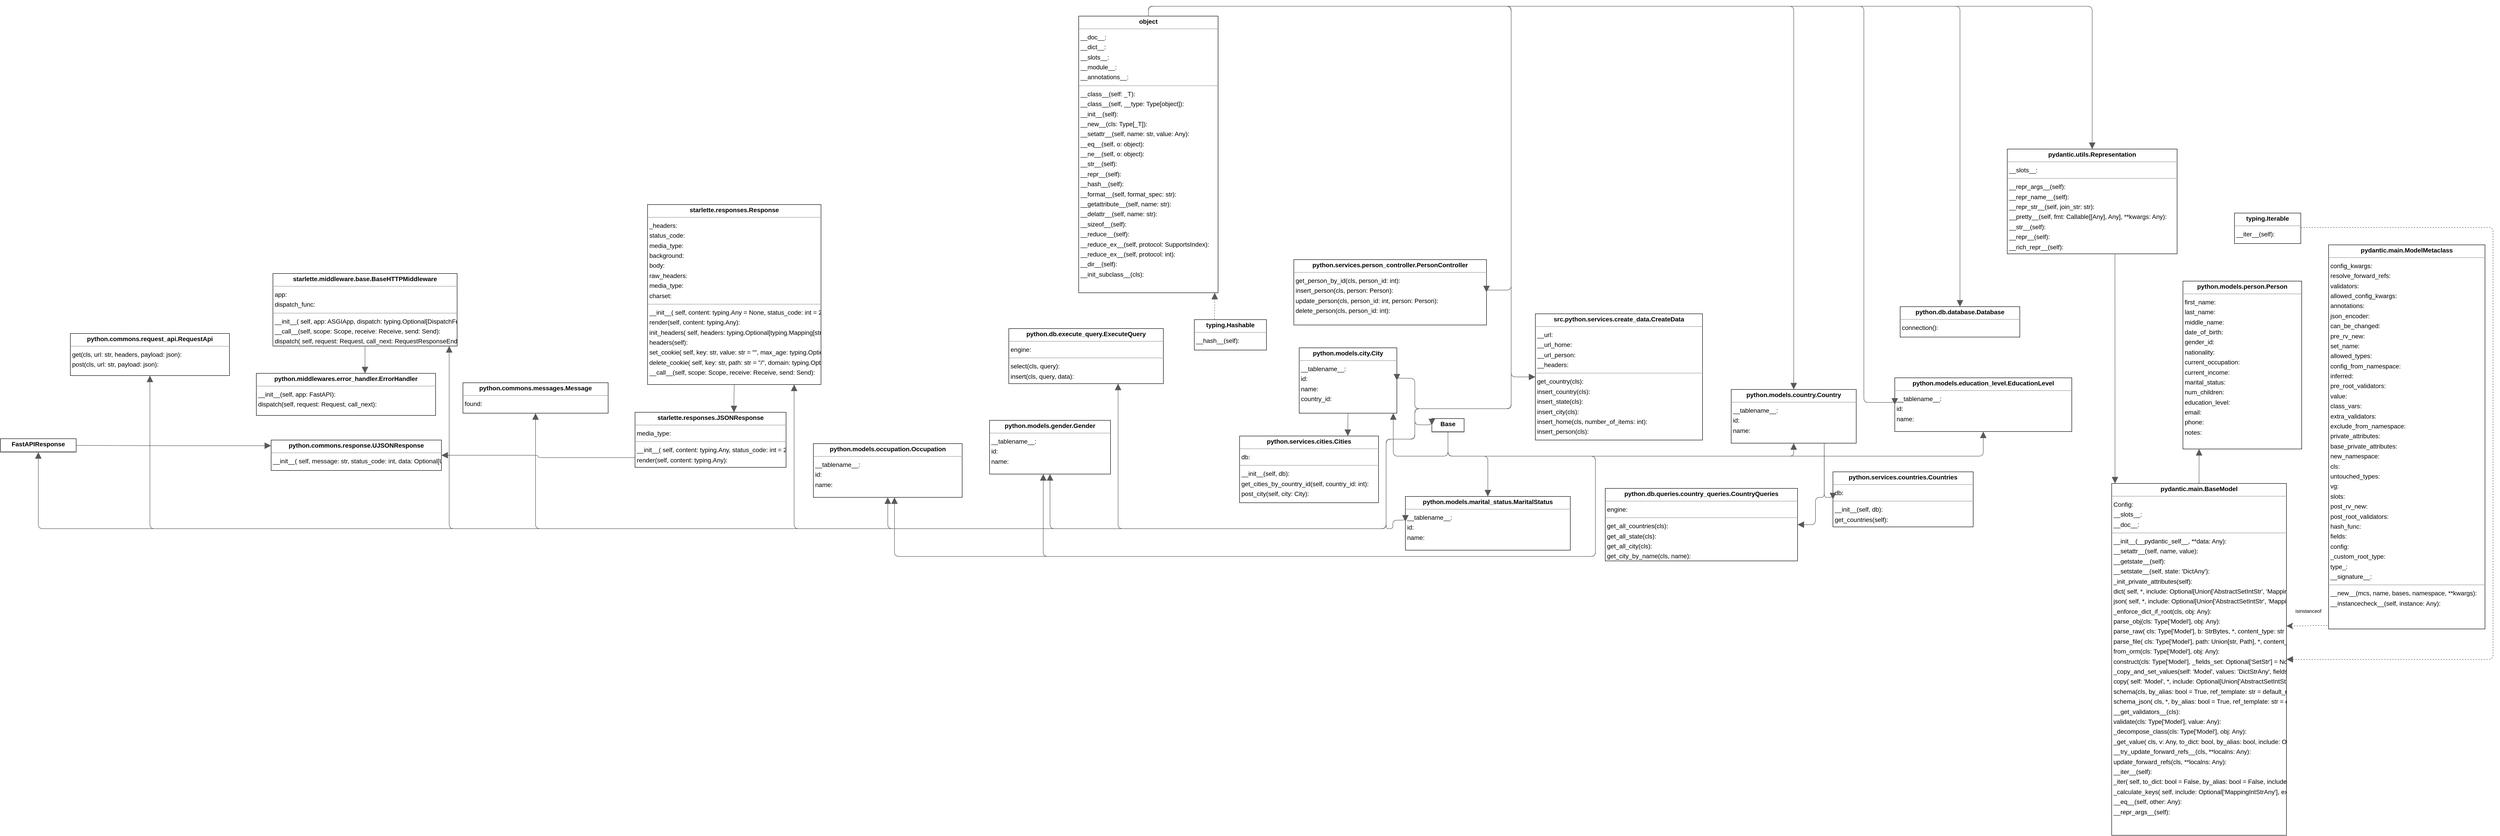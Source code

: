 <mxGraphModel dx="0" dy="0" grid="1" gridSize="10" guides="1" tooltips="1" connect="1" arrows="1" fold="1" page="0" pageScale="1" background="none" math="0" shadow="0">
  <root>
    <mxCell id="0" />
    <mxCell id="1" parent="0" />
    <mxCell id="node10" parent="1" vertex="1" value="&lt;p style=&quot;margin:0px;margin-top:4px;text-align:center;&quot;&gt;&lt;b&gt;Base&lt;/b&gt;&lt;/p&gt;&lt;hr size=&quot;1&quot;/&gt;" style="verticalAlign=top;align=left;overflow=fill;fontSize=14;fontFamily=Helvetica;html=1;rounded=0;shadow=0;comic=0;labelBackgroundColor=none;strokeWidth=1;">
      <mxGeometry x="2981" y="886" width="72" height="30" as="geometry" />
    </mxCell>
    <mxCell id="node1" parent="1" vertex="1" value="&lt;p style=&quot;margin:0px;margin-top:4px;text-align:center;&quot;&gt;&lt;b&gt;FastAPIResponse&lt;/b&gt;&lt;/p&gt;&lt;hr size=&quot;1&quot;/&gt;" style="verticalAlign=top;align=left;overflow=fill;fontSize=14;fontFamily=Helvetica;html=1;rounded=0;shadow=0;comic=0;labelBackgroundColor=none;strokeWidth=1;">
      <mxGeometry x="-213" y="931" width="169" height="30" as="geometry" />
    </mxCell>
    <mxCell id="node25" parent="1" vertex="1" value="&lt;p style=&quot;margin:0px;margin-top:4px;text-align:center;&quot;&gt;&lt;b&gt;object&lt;/b&gt;&lt;/p&gt;&lt;hr size=&quot;1&quot;/&gt;&lt;p style=&quot;margin:0 0 0 4px;line-height:1.6;&quot;&gt; __doc__: &lt;br/&gt; __dict__: &lt;br/&gt; __slots__: &lt;br/&gt; __module__: &lt;br/&gt; __annotations__: &lt;/p&gt;&lt;hr size=&quot;1&quot;/&gt;&lt;p style=&quot;margin:0 0 0 4px;line-height:1.6;&quot;&gt; __class__(self: _T): &lt;br/&gt; __class__(self, __type: Type[object]): &lt;br/&gt; __init__(self): &lt;br/&gt; __new__(cls: Type[_T]): &lt;br/&gt; __setattr__(self, name: str, value: Any): &lt;br/&gt; __eq__(self, o: object): &lt;br/&gt; __ne__(self, o: object): &lt;br/&gt; __str__(self): &lt;br/&gt; __repr__(self): &lt;br/&gt; __hash__(self): &lt;br/&gt; __format__(self, format_spec: str): &lt;br/&gt; __getattribute__(self, name: str): &lt;br/&gt; __delattr__(self, name: str): &lt;br/&gt; __sizeof__(self): &lt;br/&gt; __reduce__(self): &lt;br/&gt; __reduce_ex__(self, protocol: SupportsIndex): &lt;br/&gt; __reduce_ex__(self, protocol: int): &lt;br/&gt; __dir__(self): &lt;br/&gt; __init_subclass__(cls): &lt;/p&gt;" style="verticalAlign=top;align=left;overflow=fill;fontSize=14;fontFamily=Helvetica;html=1;rounded=0;shadow=0;comic=0;labelBackgroundColor=none;strokeWidth=1;">
      <mxGeometry x="2193" y="-13" width="311" height="618" as="geometry" />
    </mxCell>
    <mxCell id="node13" parent="1" vertex="1" value="&lt;p style=&quot;margin:0px;margin-top:4px;text-align:center;&quot;&gt;&lt;b&gt;pydantic.main.BaseModel&lt;/b&gt;&lt;/p&gt;&lt;hr size=&quot;1&quot;/&gt;&lt;p style=&quot;margin:0 0 0 4px;line-height:1.6;&quot;&gt; Config: &lt;br/&gt; __slots__: &lt;br/&gt; __doc__: &lt;/p&gt;&lt;hr size=&quot;1&quot;/&gt;&lt;p style=&quot;margin:0 0 0 4px;line-height:1.6;&quot;&gt; __init__(__pydantic_self__, **data: Any): &lt;br/&gt; __setattr__(self, name, value): &lt;br/&gt; __getstate__(self): &lt;br/&gt; __setstate__(self, state: &amp;#39;DictAny&amp;#39;): &lt;br/&gt; _init_private_attributes(self): &lt;br/&gt; dict(         self,         *,         include: Optional[Union[&amp;#39;AbstractSetIntStr&amp;#39;, &amp;#39;MappingIntStrAny&amp;#39;]] = None,         exclude: Optional[Union[&amp;#39;AbstractSetIntStr&amp;#39;, &amp;#39;MappingIntStrAny&amp;#39;]] = None,         by_alias: bool = False,         skip_defaults: Optional[bool] = None,         exclude_unset: bool = False,         exclude_defaults: bool = False,         exclude_none: bool = False,     ): &lt;br/&gt; json(         self,         *,         include: Optional[Union[&amp;#39;AbstractSetIntStr&amp;#39;, &amp;#39;MappingIntStrAny&amp;#39;]] = None,         exclude: Optional[Union[&amp;#39;AbstractSetIntStr&amp;#39;, &amp;#39;MappingIntStrAny&amp;#39;]] = None,         by_alias: bool = False,         skip_defaults: Optional[bool] = None,         exclude_unset: bool = False,         exclude_defaults: bool = False,         exclude_none: bool = False,         encoder: Optional[Callable[[Any], Any]] = None,         models_as_dict: bool = True,         **dumps_kwargs: Any,     ): &lt;br/&gt; _enforce_dict_if_root(cls, obj: Any): &lt;br/&gt; parse_obj(cls: Type[&amp;#39;Model&amp;#39;], obj: Any): &lt;br/&gt; parse_raw(         cls: Type[&amp;#39;Model&amp;#39;],         b: StrBytes,         *,         content_type: str = None,         encoding: str = &amp;#39;utf8&amp;#39;,         proto: Protocol = None,         allow_pickle: bool = False,     ): &lt;br/&gt; parse_file(         cls: Type[&amp;#39;Model&amp;#39;],         path: Union[str, Path],         *,         content_type: str = None,         encoding: str = &amp;#39;utf8&amp;#39;,         proto: Protocol = None,         allow_pickle: bool = False,     ): &lt;br/&gt; from_orm(cls: Type[&amp;#39;Model&amp;#39;], obj: Any): &lt;br/&gt; construct(cls: Type[&amp;#39;Model&amp;#39;], _fields_set: Optional[&amp;#39;SetStr&amp;#39;] = None, **values: Any): &lt;br/&gt; _copy_and_set_values(self: &amp;#39;Model&amp;#39;, values: &amp;#39;DictStrAny&amp;#39;, fields_set: &amp;#39;SetStr&amp;#39;, *, deep: bool): &lt;br/&gt; copy(         self: &amp;#39;Model&amp;#39;,         *,         include: Optional[Union[&amp;#39;AbstractSetIntStr&amp;#39;, &amp;#39;MappingIntStrAny&amp;#39;]] = None,         exclude: Optional[Union[&amp;#39;AbstractSetIntStr&amp;#39;, &amp;#39;MappingIntStrAny&amp;#39;]] = None,         update: Optional[&amp;#39;DictStrAny&amp;#39;] = None,         deep: bool = False,     ): &lt;br/&gt; schema(cls, by_alias: bool = True, ref_template: str = default_ref_template): &lt;br/&gt; schema_json(         cls, *, by_alias: bool = True, ref_template: str = default_ref_template, **dumps_kwargs: Any     ): &lt;br/&gt; __get_validators__(cls): &lt;br/&gt; validate(cls: Type[&amp;#39;Model&amp;#39;], value: Any): &lt;br/&gt; _decompose_class(cls: Type[&amp;#39;Model&amp;#39;], obj: Any): &lt;br/&gt; _get_value(         cls,         v: Any,         to_dict: bool,         by_alias: bool,         include: Optional[Union[&amp;#39;AbstractSetIntStr&amp;#39;, &amp;#39;MappingIntStrAny&amp;#39;]],         exclude: Optional[Union[&amp;#39;AbstractSetIntStr&amp;#39;, &amp;#39;MappingIntStrAny&amp;#39;]],         exclude_unset: bool,         exclude_defaults: bool,         exclude_none: bool,     ): &lt;br/&gt; __try_update_forward_refs__(cls, **localns: Any): &lt;br/&gt; update_forward_refs(cls, **localns: Any): &lt;br/&gt; __iter__(self): &lt;br/&gt; _iter(         self,         to_dict: bool = False,         by_alias: bool = False,         include: Optional[Union[&amp;#39;AbstractSetIntStr&amp;#39;, &amp;#39;MappingIntStrAny&amp;#39;]] = None,         exclude: Optional[Union[&amp;#39;AbstractSetIntStr&amp;#39;, &amp;#39;MappingIntStrAny&amp;#39;]] = None,         exclude_unset: bool = False,         exclude_defaults: bool = False,         exclude_none: bool = False,     ): &lt;br/&gt; _calculate_keys(         self,         include: Optional[&amp;#39;MappingIntStrAny&amp;#39;],         exclude: Optional[&amp;#39;MappingIntStrAny&amp;#39;],         exclude_unset: bool,         update: Optional[&amp;#39;DictStrAny&amp;#39;] = None,     ): &lt;br/&gt; __eq__(self, other: Any): &lt;br/&gt; __repr_args__(self): &lt;/p&gt;" style="verticalAlign=top;align=left;overflow=fill;fontSize=14;fontFamily=Helvetica;html=1;rounded=0;shadow=0;comic=0;labelBackgroundColor=none;strokeWidth=1;">
      <mxGeometry x="4498" y="1031" width="390" height="786" as="geometry" />
    </mxCell>
    <mxCell id="node2" parent="1" vertex="1" value="&lt;p style=&quot;margin:0px;margin-top:4px;text-align:center;&quot;&gt;&lt;b&gt;pydantic.main.ModelMetaclass&lt;/b&gt;&lt;/p&gt;&lt;hr size=&quot;1&quot;/&gt;&lt;p style=&quot;margin:0 0 0 4px;line-height:1.6;&quot;&gt; config_kwargs: &lt;br/&gt; resolve_forward_refs: &lt;br/&gt; validators: &lt;br/&gt; allowed_config_kwargs: &lt;br/&gt; annotations: &lt;br/&gt; json_encoder: &lt;br/&gt; can_be_changed: &lt;br/&gt; pre_rv_new: &lt;br/&gt; set_name: &lt;br/&gt; allowed_types: &lt;br/&gt; config_from_namespace: &lt;br/&gt; inferred: &lt;br/&gt; pre_root_validators: &lt;br/&gt; value: &lt;br/&gt; class_vars: &lt;br/&gt; extra_validators: &lt;br/&gt; exclude_from_namespace: &lt;br/&gt; private_attributes: &lt;br/&gt; base_private_attributes: &lt;br/&gt; new_namespace: &lt;br/&gt; cls: &lt;br/&gt; untouched_types: &lt;br/&gt; vg: &lt;br/&gt; slots: &lt;br/&gt; post_rv_new: &lt;br/&gt; post_root_validators: &lt;br/&gt; hash_func: &lt;br/&gt; fields: &lt;br/&gt; config: &lt;br/&gt; _custom_root_type: &lt;br/&gt; type_: &lt;br/&gt; __signature__: &lt;/p&gt;&lt;hr size=&quot;1&quot;/&gt;&lt;p style=&quot;margin:0 0 0 4px;line-height:1.6;&quot;&gt; __new__(mcs, name, bases, namespace, **kwargs): &lt;br/&gt; __instancecheck__(self, instance: Any): &lt;/p&gt;" style="verticalAlign=top;align=left;overflow=fill;fontSize=14;fontFamily=Helvetica;html=1;rounded=0;shadow=0;comic=0;labelBackgroundColor=none;strokeWidth=1;">
      <mxGeometry x="4982" y="498" width="349" height="858" as="geometry" />
    </mxCell>
    <mxCell id="node0" parent="1" vertex="1" value="&lt;p style=&quot;margin:0px;margin-top:4px;text-align:center;&quot;&gt;&lt;b&gt;pydantic.utils.Representation&lt;/b&gt;&lt;/p&gt;&lt;hr size=&quot;1&quot;/&gt;&lt;p style=&quot;margin:0 0 0 4px;line-height:1.6;&quot;&gt; __slots__: &lt;/p&gt;&lt;hr size=&quot;1&quot;/&gt;&lt;p style=&quot;margin:0 0 0 4px;line-height:1.6;&quot;&gt; __repr_args__(self): &lt;br/&gt; __repr_name__(self): &lt;br/&gt; __repr_str__(self, join_str: str): &lt;br/&gt; __pretty__(self, fmt: Callable[[Any], Any], **kwargs: Any): &lt;br/&gt; __str__(self): &lt;br/&gt; __repr__(self): &lt;br/&gt; __rich_repr__(self): &lt;/p&gt;" style="verticalAlign=top;align=left;overflow=fill;fontSize=14;fontFamily=Helvetica;html=1;rounded=0;shadow=0;comic=0;labelBackgroundColor=none;strokeWidth=1;">
      <mxGeometry x="4265" y="284" width="379" height="234" as="geometry" />
    </mxCell>
    <mxCell id="node15" parent="1" vertex="1" value="&lt;p style=&quot;margin:0px;margin-top:4px;text-align:center;&quot;&gt;&lt;b&gt;python.commons.messages.Message&lt;/b&gt;&lt;/p&gt;&lt;hr size=&quot;1&quot;/&gt;&lt;p style=&quot;margin:0 0 0 4px;line-height:1.6;&quot;&gt; found: &lt;/p&gt;" style="verticalAlign=top;align=left;overflow=fill;fontSize=14;fontFamily=Helvetica;html=1;rounded=0;shadow=0;comic=0;labelBackgroundColor=none;strokeWidth=1;">
      <mxGeometry x="819" y="806" width="324" height="68" as="geometry" />
    </mxCell>
    <mxCell id="node8" parent="1" vertex="1" value="&lt;p style=&quot;margin:0px;margin-top:4px;text-align:center;&quot;&gt;&lt;b&gt;python.commons.request_api.RequestApi&lt;/b&gt;&lt;/p&gt;&lt;hr size=&quot;1&quot;/&gt;&lt;p style=&quot;margin:0 0 0 4px;line-height:1.6;&quot;&gt; get(cls, url: str, headers, payload: json): &lt;br/&gt; post(cls, url: str, payload: json): &lt;/p&gt;" style="verticalAlign=top;align=left;overflow=fill;fontSize=14;fontFamily=Helvetica;html=1;rounded=0;shadow=0;comic=0;labelBackgroundColor=none;strokeWidth=1;">
      <mxGeometry x="-57" y="696" width="355" height="94" as="geometry" />
    </mxCell>
    <mxCell id="node28" parent="1" vertex="1" value="&lt;p style=&quot;margin:0px;margin-top:4px;text-align:center;&quot;&gt;&lt;b&gt;python.commons.response.UJSONResponse&lt;/b&gt;&lt;/p&gt;&lt;hr size=&quot;1&quot;/&gt;&lt;p style=&quot;margin:0 0 0 4px;line-height:1.6;&quot;&gt; __init__(             self,             message: str,             status_code: int,             data: Optional[Union[dict, List[dict]]] = None     ): &lt;/p&gt;" style="verticalAlign=top;align=left;overflow=fill;fontSize=14;fontFamily=Helvetica;html=1;rounded=0;shadow=0;comic=0;labelBackgroundColor=none;strokeWidth=1;">
      <mxGeometry x="391" y="934" width="380" height="68" as="geometry" />
    </mxCell>
    <mxCell id="node22" parent="1" vertex="1" value="&lt;p style=&quot;margin:0px;margin-top:4px;text-align:center;&quot;&gt;&lt;b&gt;python.db.database.Database&lt;/b&gt;&lt;/p&gt;&lt;hr size=&quot;1&quot;/&gt;&lt;p style=&quot;margin:0 0 0 4px;line-height:1.6;&quot;&gt; connection(): &lt;/p&gt;" style="verticalAlign=top;align=left;overflow=fill;fontSize=14;fontFamily=Helvetica;html=1;rounded=0;shadow=0;comic=0;labelBackgroundColor=none;strokeWidth=1;">
      <mxGeometry x="4026" y="636" width="267" height="68" as="geometry" />
    </mxCell>
    <mxCell id="node27" parent="1" vertex="1" value="&lt;p style=&quot;margin:0px;margin-top:4px;text-align:center;&quot;&gt;&lt;b&gt;python.db.execute_query.ExecuteQuery&lt;/b&gt;&lt;/p&gt;&lt;hr size=&quot;1&quot;/&gt;&lt;p style=&quot;margin:0 0 0 4px;line-height:1.6;&quot;&gt; engine: &lt;/p&gt;&lt;hr size=&quot;1&quot;/&gt;&lt;p style=&quot;margin:0 0 0 4px;line-height:1.6;&quot;&gt; select(cls, query): &lt;br/&gt; insert(cls, query, data): &lt;/p&gt;" style="verticalAlign=top;align=left;overflow=fill;fontSize=14;fontFamily=Helvetica;html=1;rounded=0;shadow=0;comic=0;labelBackgroundColor=none;strokeWidth=1;">
      <mxGeometry x="2037" y="685" width="345" height="123" as="geometry" />
    </mxCell>
    <mxCell id="node24" parent="1" vertex="1" value="&lt;p style=&quot;margin:0px;margin-top:4px;text-align:center;&quot;&gt;&lt;b&gt;python.db.queries.country_queries.CountryQueries&lt;/b&gt;&lt;/p&gt;&lt;hr size=&quot;1&quot;/&gt;&lt;p style=&quot;margin:0 0 0 4px;line-height:1.6;&quot;&gt; engine: &lt;/p&gt;&lt;hr size=&quot;1&quot;/&gt;&lt;p style=&quot;margin:0 0 0 4px;line-height:1.6;&quot;&gt; get_all_countries(cls): &lt;br/&gt; get_all_state(cls): &lt;br/&gt; get_all_city(cls): &lt;br/&gt; get_city_by_name(cls, name): &lt;/p&gt;" style="verticalAlign=top;align=left;overflow=fill;fontSize=14;fontFamily=Helvetica;html=1;rounded=0;shadow=0;comic=0;labelBackgroundColor=none;strokeWidth=1;">
      <mxGeometry x="3368" y="1042" width="429" height="162" as="geometry" />
    </mxCell>
    <mxCell id="node12" parent="1" vertex="1" value="&lt;p style=&quot;margin:0px;margin-top:4px;text-align:center;&quot;&gt;&lt;b&gt;python.middlewares.error_handler.ErrorHandler&lt;/b&gt;&lt;/p&gt;&lt;hr size=&quot;1&quot;/&gt;&lt;p style=&quot;margin:0 0 0 4px;line-height:1.6;&quot;&gt; __init__(self, app: FastAPI): &lt;br/&gt; dispatch(self, request: Request, call_next): &lt;/p&gt;" style="verticalAlign=top;align=left;overflow=fill;fontSize=14;fontFamily=Helvetica;html=1;rounded=0;shadow=0;comic=0;labelBackgroundColor=none;strokeWidth=1;">
      <mxGeometry x="358" y="785" width="400" height="94" as="geometry" />
    </mxCell>
    <mxCell id="node11" parent="1" vertex="1" value="&lt;p style=&quot;margin:0px;margin-top:4px;text-align:center;&quot;&gt;&lt;b&gt;python.models.city.City&lt;/b&gt;&lt;/p&gt;&lt;hr size=&quot;1&quot;/&gt;&lt;p style=&quot;margin:0 0 0 4px;line-height:1.6;&quot;&gt; __tablename__: &lt;br/&gt; id: &lt;br/&gt; name: &lt;br/&gt; country_id: &lt;/p&gt;" style="verticalAlign=top;align=left;overflow=fill;fontSize=14;fontFamily=Helvetica;html=1;rounded=0;shadow=0;comic=0;labelBackgroundColor=none;strokeWidth=1;">
      <mxGeometry x="2685" y="728" width="218" height="146" as="geometry" />
    </mxCell>
    <mxCell id="node19" parent="1" vertex="1" value="&lt;p style=&quot;margin:0px;margin-top:4px;text-align:center;&quot;&gt;&lt;b&gt;python.models.country.Country&lt;/b&gt;&lt;/p&gt;&lt;hr size=&quot;1&quot;/&gt;&lt;p style=&quot;margin:0 0 0 4px;line-height:1.6;&quot;&gt; __tablename__: &lt;br/&gt; id: &lt;br/&gt; name: &lt;/p&gt;" style="verticalAlign=top;align=left;overflow=fill;fontSize=14;fontFamily=Helvetica;html=1;rounded=0;shadow=0;comic=0;labelBackgroundColor=none;strokeWidth=1;">
      <mxGeometry x="3649" y="821" width="279" height="120" as="geometry" />
    </mxCell>
    <mxCell id="node17" parent="1" vertex="1" value="&lt;p style=&quot;margin:0px;margin-top:4px;text-align:center;&quot;&gt;&lt;b&gt;python.models.education_level.EducationLevel&lt;/b&gt;&lt;/p&gt;&lt;hr size=&quot;1&quot;/&gt;&lt;p style=&quot;margin:0 0 0 4px;line-height:1.6;&quot;&gt; __tablename__: &lt;br/&gt; id: &lt;br/&gt; name: &lt;/p&gt;" style="verticalAlign=top;align=left;overflow=fill;fontSize=14;fontFamily=Helvetica;html=1;rounded=0;shadow=0;comic=0;labelBackgroundColor=none;strokeWidth=1;">
      <mxGeometry x="4014" y="795" width="395" height="120" as="geometry" />
    </mxCell>
    <mxCell id="node6" parent="1" vertex="1" value="&lt;p style=&quot;margin:0px;margin-top:4px;text-align:center;&quot;&gt;&lt;b&gt;python.models.gender.Gender&lt;/b&gt;&lt;/p&gt;&lt;hr size=&quot;1&quot;/&gt;&lt;p style=&quot;margin:0 0 0 4px;line-height:1.6;&quot;&gt; __tablename__: &lt;br/&gt; id: &lt;br/&gt; name: &lt;/p&gt;" style="verticalAlign=top;align=left;overflow=fill;fontSize=14;fontFamily=Helvetica;html=1;rounded=0;shadow=0;comic=0;labelBackgroundColor=none;strokeWidth=1;">
      <mxGeometry x="1994" y="890" width="270" height="120" as="geometry" />
    </mxCell>
    <mxCell id="node4" parent="1" vertex="1" value="&lt;p style=&quot;margin:0px;margin-top:4px;text-align:center;&quot;&gt;&lt;b&gt;python.models.marital_status.MaritalStatus&lt;/b&gt;&lt;/p&gt;&lt;hr size=&quot;1&quot;/&gt;&lt;p style=&quot;margin:0 0 0 4px;line-height:1.6;&quot;&gt; __tablename__: &lt;br/&gt; id: &lt;br/&gt; name: &lt;/p&gt;" style="verticalAlign=top;align=left;overflow=fill;fontSize=14;fontFamily=Helvetica;html=1;rounded=0;shadow=0;comic=0;labelBackgroundColor=none;strokeWidth=1;">
      <mxGeometry x="2922" y="1060" width="368" height="120" as="geometry" />
    </mxCell>
    <mxCell id="node3" parent="1" vertex="1" value="&lt;p style=&quot;margin:0px;margin-top:4px;text-align:center;&quot;&gt;&lt;b&gt;python.models.occupation.Occupation&lt;/b&gt;&lt;/p&gt;&lt;hr size=&quot;1&quot;/&gt;&lt;p style=&quot;margin:0 0 0 4px;line-height:1.6;&quot;&gt; __tablename__: &lt;br/&gt; id: &lt;br/&gt; name: &lt;/p&gt;" style="verticalAlign=top;align=left;overflow=fill;fontSize=14;fontFamily=Helvetica;html=1;rounded=0;shadow=0;comic=0;labelBackgroundColor=none;strokeWidth=1;">
      <mxGeometry x="1601" y="942" width="332" height="120" as="geometry" />
    </mxCell>
    <mxCell id="node21" parent="1" vertex="1" value="&lt;p style=&quot;margin:0px;margin-top:4px;text-align:center;&quot;&gt;&lt;b&gt;python.models.person.Person&lt;/b&gt;&lt;/p&gt;&lt;hr size=&quot;1&quot;/&gt;&lt;p style=&quot;margin:0 0 0 4px;line-height:1.6;&quot;&gt; first_name: &lt;br/&gt; last_name: &lt;br/&gt; middle_name: &lt;br/&gt; date_of_birth: &lt;br/&gt; gender_id: &lt;br/&gt; nationality: &lt;br/&gt; current_occupation: &lt;br/&gt; current_income: &lt;br/&gt; marital_status: &lt;br/&gt; num_children: &lt;br/&gt; education_level: &lt;br/&gt; email: &lt;br/&gt; phone: &lt;br/&gt; notes: &lt;/p&gt;" style="verticalAlign=top;align=left;overflow=fill;fontSize=14;fontFamily=Helvetica;html=1;rounded=0;shadow=0;comic=0;labelBackgroundColor=none;strokeWidth=1;">
      <mxGeometry x="4657" y="579" width="265" height="375" as="geometry" />
    </mxCell>
    <mxCell id="node18" parent="1" vertex="1" value="&lt;p style=&quot;margin:0px;margin-top:4px;text-align:center;&quot;&gt;&lt;b&gt;python.services.cities.Cities&lt;/b&gt;&lt;/p&gt;&lt;hr size=&quot;1&quot;/&gt;&lt;p style=&quot;margin:0 0 0 4px;line-height:1.6;&quot;&gt; db: &lt;/p&gt;&lt;hr size=&quot;1&quot;/&gt;&lt;p style=&quot;margin:0 0 0 4px;line-height:1.6;&quot;&gt; __init__(self, db): &lt;br/&gt; get_cities_by_country_id(self, country_id: int): &lt;br/&gt; post_city(self, city: City): &lt;/p&gt;" style="verticalAlign=top;align=left;overflow=fill;fontSize=14;fontFamily=Helvetica;html=1;rounded=0;shadow=0;comic=0;labelBackgroundColor=none;strokeWidth=1;">
      <mxGeometry x="2552" y="925" width="310" height="149" as="geometry" />
    </mxCell>
    <mxCell id="node9" parent="1" vertex="1" value="&lt;p style=&quot;margin:0px;margin-top:4px;text-align:center;&quot;&gt;&lt;b&gt;python.services.countries.Countries&lt;/b&gt;&lt;/p&gt;&lt;hr size=&quot;1&quot;/&gt;&lt;p style=&quot;margin:0 0 0 4px;line-height:1.6;&quot;&gt; db: &lt;/p&gt;&lt;hr size=&quot;1&quot;/&gt;&lt;p style=&quot;margin:0 0 0 4px;line-height:1.6;&quot;&gt; __init__(self, db): &lt;br/&gt; get_countries(self): &lt;/p&gt;" style="verticalAlign=top;align=left;overflow=fill;fontSize=14;fontFamily=Helvetica;html=1;rounded=0;shadow=0;comic=0;labelBackgroundColor=none;strokeWidth=1;">
      <mxGeometry x="3876" y="1005" width="313" height="123" as="geometry" />
    </mxCell>
    <mxCell id="node5" parent="1" vertex="1" value="&lt;p style=&quot;margin:0px;margin-top:4px;text-align:center;&quot;&gt;&lt;b&gt;python.services.person_controller.PersonController&lt;/b&gt;&lt;/p&gt;&lt;hr size=&quot;1&quot;/&gt;&lt;p style=&quot;margin:0 0 0 4px;line-height:1.6;&quot;&gt; get_person_by_id(cls, person_id: int): &lt;br/&gt; insert_person(cls, person: Person): &lt;br/&gt; update_person(cls, person_id: int, person: Person): &lt;br/&gt; delete_person(cls, person_id: int): &lt;/p&gt;" style="verticalAlign=top;align=left;overflow=fill;fontSize=14;fontFamily=Helvetica;html=1;rounded=0;shadow=0;comic=0;labelBackgroundColor=none;strokeWidth=1;">
      <mxGeometry x="2673" y="531" width="430" height="146" as="geometry" />
    </mxCell>
    <mxCell id="node23" parent="1" vertex="1" value="&lt;p style=&quot;margin:0px;margin-top:4px;text-align:center;&quot;&gt;&lt;b&gt;src.python.services.create_data.CreateData&lt;/b&gt;&lt;/p&gt;&lt;hr size=&quot;1&quot;/&gt;&lt;p style=&quot;margin:0 0 0 4px;line-height:1.6;&quot;&gt; __url: &lt;br/&gt; __url_home: &lt;br/&gt; __url_person: &lt;br/&gt; __headers: &lt;/p&gt;&lt;hr size=&quot;1&quot;/&gt;&lt;p style=&quot;margin:0 0 0 4px;line-height:1.6;&quot;&gt; get_country(cls): &lt;br/&gt; insert_country(cls): &lt;br/&gt; insert_state(cls): &lt;br/&gt; insert_city(cls): &lt;br/&gt; insert_home(cls, number_of_items: int): &lt;br/&gt; insert_person(cls): &lt;/p&gt;" style="verticalAlign=top;align=left;overflow=fill;fontSize=14;fontFamily=Helvetica;html=1;rounded=0;shadow=0;comic=0;labelBackgroundColor=none;strokeWidth=1;">
      <mxGeometry x="3212" y="652" width="373" height="282" as="geometry" />
    </mxCell>
    <mxCell id="node26" parent="1" vertex="1" value="&lt;p style=&quot;margin:0px;margin-top:4px;text-align:center;&quot;&gt;&lt;b&gt;starlette.middleware.base.BaseHTTPMiddleware&lt;/b&gt;&lt;/p&gt;&lt;hr size=&quot;1&quot;/&gt;&lt;p style=&quot;margin:0 0 0 4px;line-height:1.6;&quot;&gt; app: &lt;br/&gt; dispatch_func: &lt;/p&gt;&lt;hr size=&quot;1&quot;/&gt;&lt;p style=&quot;margin:0 0 0 4px;line-height:1.6;&quot;&gt; __init__(         self, app: ASGIApp, dispatch: typing.Optional[DispatchFunction] = None     ): &lt;br/&gt; __call__(self, scope: Scope, receive: Receive, send: Send): &lt;br/&gt; dispatch(         self, request: Request, call_next: RequestResponseEndpoint     ): &lt;/p&gt;" style="verticalAlign=top;align=left;overflow=fill;fontSize=14;fontFamily=Helvetica;html=1;rounded=0;shadow=0;comic=0;labelBackgroundColor=none;strokeWidth=1;">
      <mxGeometry x="395" y="562" width="411" height="162" as="geometry" />
    </mxCell>
    <mxCell id="node16" parent="1" vertex="1" value="&lt;p style=&quot;margin:0px;margin-top:4px;text-align:center;&quot;&gt;&lt;b&gt;starlette.responses.JSONResponse&lt;/b&gt;&lt;/p&gt;&lt;hr size=&quot;1&quot;/&gt;&lt;p style=&quot;margin:0 0 0 4px;line-height:1.6;&quot;&gt; media_type: &lt;/p&gt;&lt;hr size=&quot;1&quot;/&gt;&lt;p style=&quot;margin:0 0 0 4px;line-height:1.6;&quot;&gt; __init__(         self,         content: typing.Any,         status_code: int = 200,         headers: typing.Optional[typing.Dict[str, str]] = None,         media_type: typing.Optional[str] = None,         background: typing.Optional[BackgroundTask] = None,     ): &lt;br/&gt; render(self, content: typing.Any): &lt;/p&gt;" style="verticalAlign=top;align=left;overflow=fill;fontSize=14;fontFamily=Helvetica;html=1;rounded=0;shadow=0;comic=0;labelBackgroundColor=none;strokeWidth=1;">
      <mxGeometry x="1203" y="872" width="337" height="123" as="geometry" />
    </mxCell>
    <mxCell id="node14" parent="1" vertex="1" value="&lt;p style=&quot;margin:0px;margin-top:4px;text-align:center;&quot;&gt;&lt;b&gt;starlette.responses.Response&lt;/b&gt;&lt;/p&gt;&lt;hr size=&quot;1&quot;/&gt;&lt;p style=&quot;margin:0 0 0 4px;line-height:1.6;&quot;&gt; _headers: &lt;br/&gt; status_code: &lt;br/&gt; media_type: &lt;br/&gt; background: &lt;br/&gt; body: &lt;br/&gt; raw_headers: &lt;br/&gt; media_type: &lt;br/&gt; charset: &lt;/p&gt;&lt;hr size=&quot;1&quot;/&gt;&lt;p style=&quot;margin:0 0 0 4px;line-height:1.6;&quot;&gt; __init__(         self,         content: typing.Any = None,         status_code: int = 200,         headers: typing.Optional[typing.Mapping[str, str]] = None,         media_type: typing.Optional[str] = None,         background: typing.Optional[BackgroundTask] = None,     ): &lt;br/&gt; render(self, content: typing.Any): &lt;br/&gt; init_headers(         self, headers: typing.Optional[typing.Mapping[str, str]] = None     ): &lt;br/&gt; headers(self): &lt;br/&gt; set_cookie(         self,         key: str,         value: str = &amp;quot;&amp;quot;,         max_age: typing.Optional[int] = None,         expires: typing.Optional[typing.Union[datetime, str, int]] = None,         path: str = &amp;quot;/&amp;quot;,         domain: typing.Optional[str] = None,         secure: bool = False,         httponly: bool = False,         samesite: typing.Optional[Literal[&amp;quot;lax&amp;quot;, &amp;quot;strict&amp;quot;, &amp;quot;none&amp;quot;]] = &amp;quot;lax&amp;quot;,     ): &lt;br/&gt; delete_cookie(         self,         key: str,         path: str = &amp;quot;/&amp;quot;,         domain: typing.Optional[str] = None,         secure: bool = False,         httponly: bool = False,         samesite: typing.Optional[Literal[&amp;quot;lax&amp;quot;, &amp;quot;strict&amp;quot;, &amp;quot;none&amp;quot;]] = &amp;quot;lax&amp;quot;,     ): &lt;br/&gt; __call__(self, scope: Scope, receive: Receive, send: Send): &lt;/p&gt;" style="verticalAlign=top;align=left;overflow=fill;fontSize=14;fontFamily=Helvetica;html=1;rounded=0;shadow=0;comic=0;labelBackgroundColor=none;strokeWidth=1;">
      <mxGeometry x="1231" y="408" width="387" height="402" as="geometry" />
    </mxCell>
    <mxCell id="node7" parent="1" vertex="1" value="&lt;p style=&quot;margin:0px;margin-top:4px;text-align:center;&quot;&gt;&lt;b&gt;typing.Hashable&lt;/b&gt;&lt;/p&gt;&lt;hr size=&quot;1&quot;/&gt;&lt;p style=&quot;margin:0 0 0 4px;line-height:1.6;&quot;&gt; __hash__(self): &lt;/p&gt;" style="verticalAlign=top;align=left;overflow=fill;fontSize=14;fontFamily=Helvetica;html=1;rounded=0;shadow=0;comic=0;labelBackgroundColor=none;strokeWidth=1;">
      <mxGeometry x="2451" y="665" width="161" height="68" as="geometry" />
    </mxCell>
    <mxCell id="node20" parent="1" vertex="1" value="&lt;p style=&quot;margin:0px;margin-top:4px;text-align:center;&quot;&gt;&lt;b&gt;typing.Iterable&lt;/b&gt;&lt;/p&gt;&lt;hr size=&quot;1&quot;/&gt;&lt;p style=&quot;margin:0 0 0 4px;line-height:1.6;&quot;&gt; __iter__(self): &lt;/p&gt;" style="verticalAlign=top;align=left;overflow=fill;fontSize=14;fontFamily=Helvetica;html=1;rounded=0;shadow=0;comic=0;labelBackgroundColor=none;strokeWidth=1;">
      <mxGeometry x="4772" y="427" width="148" height="68" as="geometry" />
    </mxCell>
    <mxCell id="edge34" edge="1" value="" parent="1" source="node10" target="node25" style="html=1;rounded=1;edgeStyle=orthogonalEdgeStyle;dashed=0;startArrow=block;startSize=12;endArrow=none;strokeColor=#595959;exitX=0.001;exitY=0.500;exitDx=0;exitDy=0;entryX=0.500;entryY=0.000;entryDx=0;entryDy=0;">
      <mxGeometry width="50" height="50" relative="1" as="geometry">
        <Array as="points">
          <mxPoint x="2943" y="900" />
          <mxPoint x="2943" y="864" />
          <mxPoint x="3158" y="864" />
          <mxPoint x="3158" y="-35" />
          <mxPoint x="2348" y="-35" />
        </Array>
      </mxGeometry>
    </mxCell>
    <mxCell id="edge9" edge="1" value="" parent="1" source="node1" target="node25" style="html=1;rounded=1;edgeStyle=orthogonalEdgeStyle;dashed=0;startArrow=block;startSize=12;endArrow=none;strokeColor=#595959;exitX=0.500;exitY=1.000;exitDx=0;exitDy=0;entryX=0.500;entryY=0.000;entryDx=0;entryDy=0;">
      <mxGeometry width="50" height="50" relative="1" as="geometry">
        <Array as="points">
          <mxPoint x="-129" y="1132" />
          <mxPoint x="2879" y="1132" />
          <mxPoint x="2879" y="932" />
          <mxPoint x="2943" y="932" />
          <mxPoint x="2943" y="864" />
          <mxPoint x="3158" y="864" />
          <mxPoint x="3158" y="-35" />
          <mxPoint x="2348" y="-35" />
        </Array>
      </mxGeometry>
    </mxCell>
    <mxCell id="edge17" edge="1" value="" parent="1" source="node25" target="node7" style="html=1;rounded=1;edgeStyle=orthogonalEdgeStyle;dashed=1;startArrow=block;startSize=12;endArrow=none;strokeColor=#595959;exitX=0.976;exitY=1.000;exitDx=0;exitDy=0;entryX=0.277;entryY=0.000;entryDx=0;entryDy=0;">
      <mxGeometry width="50" height="50" relative="1" as="geometry">
        <Array as="points" />
      </mxGeometry>
    </mxCell>
    <mxCell id="edge15" edge="1" value="" parent="1" source="node13" target="node2" style="html=1;rounded=1;edgeStyle=orthogonalEdgeStyle;dashed=1;startArrow=classic;startSize=12;endArrow=none;strokeColor=#595959;exitX=1.000;exitY=0.405;exitDx=0;exitDy=0;entryX=0.000;entryY=0.991;entryDx=0;entryDy=0;">
      <mxGeometry width="50" height="50" relative="1" as="geometry">
        <Array as="points" />
      </mxGeometry>
    </mxCell>
    <mxCell id="label94" parent="edge15" vertex="1" connectable="0" value="isinstanceof" style="edgeLabel;resizable=0;html=1;align=left;verticalAlign=top;strokeColor=default;">
      <mxGeometry x="4906" y="1303" as="geometry" />
    </mxCell>
    <mxCell id="edge32" edge="1" value="" parent="1" source="node13" target="node0" style="html=1;rounded=1;edgeStyle=orthogonalEdgeStyle;dashed=0;startArrow=block;startSize=12;endArrow=none;strokeColor=#595959;exitX=0.019;exitY=0.000;exitDx=0;exitDy=0;entryX=0.634;entryY=1.000;entryDx=0;entryDy=0;">
      <mxGeometry width="50" height="50" relative="1" as="geometry">
        <Array as="points" />
      </mxGeometry>
    </mxCell>
    <mxCell id="edge23" edge="1" value="" parent="1" source="node13" target="node20" style="html=1;rounded=1;edgeStyle=orthogonalEdgeStyle;dashed=1;startArrow=block;startSize=12;endArrow=none;strokeColor=#595959;exitX=1.000;exitY=0.500;exitDx=0;exitDy=0;entryX=1.000;entryY=0.500;entryDx=0;entryDy=0;">
      <mxGeometry width="50" height="50" relative="1" as="geometry">
        <Array as="points">
          <mxPoint x="5349" y="1424" />
          <mxPoint x="5349" y="459" />
        </Array>
      </mxGeometry>
    </mxCell>
    <mxCell id="edge27" edge="1" value="" parent="1" source="node0" target="node25" style="html=1;rounded=1;edgeStyle=orthogonalEdgeStyle;dashed=0;startArrow=block;startSize=12;endArrow=none;strokeColor=#595959;exitX=0.500;exitY=0.000;exitDx=0;exitDy=0;entryX=0.500;entryY=0.000;entryDx=0;entryDy=0;">
      <mxGeometry width="50" height="50" relative="1" as="geometry">
        <Array as="points">
          <mxPoint x="4454" y="-35" />
          <mxPoint x="2348" y="-35" />
        </Array>
      </mxGeometry>
    </mxCell>
    <mxCell id="edge18" edge="1" value="" parent="1" source="node15" target="node25" style="html=1;rounded=1;edgeStyle=orthogonalEdgeStyle;dashed=0;startArrow=block;startSize=12;endArrow=none;strokeColor=#595959;exitX=0.500;exitY=1.001;exitDx=0;exitDy=0;entryX=0.500;entryY=0.000;entryDx=0;entryDy=0;">
      <mxGeometry width="50" height="50" relative="1" as="geometry">
        <Array as="points">
          <mxPoint x="981" y="1132" />
          <mxPoint x="2879" y="1132" />
          <mxPoint x="2879" y="932" />
          <mxPoint x="2943" y="932" />
          <mxPoint x="2943" y="864" />
          <mxPoint x="3158" y="864" />
          <mxPoint x="3158" y="-35" />
          <mxPoint x="2348" y="-35" />
        </Array>
      </mxGeometry>
    </mxCell>
    <mxCell id="edge20" edge="1" value="" parent="1" source="node8" target="node25" style="html=1;rounded=1;edgeStyle=orthogonalEdgeStyle;dashed=0;startArrow=block;startSize=12;endArrow=none;strokeColor=#595959;exitX=0.500;exitY=1.000;exitDx=0;exitDy=0;entryX=0.500;entryY=0.000;entryDx=0;entryDy=0;">
      <mxGeometry width="50" height="50" relative="1" as="geometry">
        <Array as="points">
          <mxPoint x="121" y="1132" />
          <mxPoint x="2879" y="1132" />
          <mxPoint x="2879" y="932" />
          <mxPoint x="2943" y="932" />
          <mxPoint x="2943" y="864" />
          <mxPoint x="3158" y="864" />
          <mxPoint x="3158" y="-35" />
          <mxPoint x="2348" y="-35" />
        </Array>
      </mxGeometry>
    </mxCell>
    <mxCell id="edge14" edge="1" value="" parent="1" source="node28" target="node1" style="html=1;rounded=1;edgeStyle=orthogonalEdgeStyle;dashed=0;startArrow=block;startSize=12;endArrow=none;strokeColor=#595959;exitX=0.000;exitY=0.185;exitDx=0;exitDy=0;entryX=1.000;entryY=0.500;entryDx=0;entryDy=0;">
      <mxGeometry width="50" height="50" relative="1" as="geometry">
        <Array as="points" />
      </mxGeometry>
    </mxCell>
    <mxCell id="edge5" edge="1" value="" parent="1" source="node28" target="node16" style="html=1;rounded=1;edgeStyle=orthogonalEdgeStyle;dashed=0;startArrow=block;startSize=12;endArrow=none;strokeColor=#595959;exitX=1.000;exitY=0.500;exitDx=0;exitDy=0;entryX=0.000;entryY=0.822;entryDx=0;entryDy=0;">
      <mxGeometry width="50" height="50" relative="1" as="geometry">
        <Array as="points" />
      </mxGeometry>
    </mxCell>
    <mxCell id="edge28" edge="1" value="" parent="1" source="node22" target="node25" style="html=1;rounded=1;edgeStyle=orthogonalEdgeStyle;dashed=0;startArrow=block;startSize=12;endArrow=none;strokeColor=#595959;exitX=0.500;exitY=0.001;exitDx=0;exitDy=0;entryX=0.500;entryY=0.000;entryDx=0;entryDy=0;">
      <mxGeometry width="50" height="50" relative="1" as="geometry">
        <Array as="points">
          <mxPoint x="4159" y="-35" />
          <mxPoint x="2348" y="-35" />
        </Array>
      </mxGeometry>
    </mxCell>
    <mxCell id="edge8" edge="1" value="" parent="1" source="node27" target="node25" style="html=1;rounded=1;edgeStyle=orthogonalEdgeStyle;dashed=0;startArrow=block;startSize=12;endArrow=none;strokeColor=#595959;exitX=0.707;exitY=1.000;exitDx=0;exitDy=0;entryX=0.500;entryY=0.000;entryDx=0;entryDy=0;">
      <mxGeometry width="50" height="50" relative="1" as="geometry">
        <Array as="points">
          <mxPoint x="2281" y="1132" />
          <mxPoint x="2879" y="1132" />
          <mxPoint x="2879" y="932" />
          <mxPoint x="2943" y="932" />
          <mxPoint x="2943" y="864" />
          <mxPoint x="3158" y="864" />
          <mxPoint x="3158" y="-35" />
          <mxPoint x="2348" y="-35" />
        </Array>
      </mxGeometry>
    </mxCell>
    <mxCell id="edge24" edge="1" value="" parent="1" source="node24" target="node19" style="html=1;rounded=1;edgeStyle=orthogonalEdgeStyle;dashed=0;startArrow=block;startSize=12;endArrow=none;strokeColor=#595959;exitX=1.000;exitY=0.500;exitDx=0;exitDy=0;entryX=0.744;entryY=1.000;entryDx=0;entryDy=0;">
      <mxGeometry width="50" height="50" relative="1" as="geometry">
        <Array as="points">
          <mxPoint x="3837" y="1123" />
          <mxPoint x="3837" y="1062" />
          <mxPoint x="3857" y="1062" />
        </Array>
      </mxGeometry>
    </mxCell>
    <mxCell id="edge25" edge="1" value="" parent="1" source="node12" target="node26" style="html=1;rounded=1;edgeStyle=orthogonalEdgeStyle;dashed=0;startArrow=block;startSize=12;endArrow=none;strokeColor=#595959;exitX=0.606;exitY=0.000;exitDx=0;exitDy=0;entryX=0.500;entryY=1.000;entryDx=0;entryDy=0;">
      <mxGeometry width="50" height="50" relative="1" as="geometry">
        <Array as="points" />
      </mxGeometry>
    </mxCell>
    <mxCell id="edge10" edge="1" value="" parent="1" source="node11" target="node10" style="html=1;rounded=1;edgeStyle=orthogonalEdgeStyle;dashed=0;startArrow=block;startSize=12;endArrow=none;strokeColor=#595959;exitX=0.963;exitY=1.000;exitDx=0;exitDy=0;entryX=0.500;entryY=1.000;entryDx=0;entryDy=0;">
      <mxGeometry width="50" height="50" relative="1" as="geometry">
        <Array as="points">
          <mxPoint x="2894" y="970" />
          <mxPoint x="3017" y="970" />
        </Array>
      </mxGeometry>
    </mxCell>
    <mxCell id="edge4" edge="1" value="" parent="1" source="node11" target="node25" style="html=1;rounded=1;edgeStyle=orthogonalEdgeStyle;dashed=0;startArrow=block;startSize=12;endArrow=none;strokeColor=#595959;exitX=1.000;exitY=0.500;exitDx=0;exitDy=0;entryX=0.500;entryY=0.000;entryDx=0;entryDy=0;">
      <mxGeometry width="50" height="50" relative="1" as="geometry">
        <Array as="points">
          <mxPoint x="2943" y="796" />
          <mxPoint x="2943" y="864" />
          <mxPoint x="3158" y="864" />
          <mxPoint x="3158" y="-35" />
          <mxPoint x="2348" y="-35" />
        </Array>
      </mxGeometry>
    </mxCell>
    <mxCell id="edge30" edge="1" value="" parent="1" source="node19" target="node10" style="html=1;rounded=1;edgeStyle=orthogonalEdgeStyle;dashed=0;startArrow=block;startSize=12;endArrow=none;strokeColor=#595959;exitX=0.500;exitY=1.000;exitDx=0;exitDy=0;entryX=0.500;entryY=1.000;entryDx=0;entryDy=0;">
      <mxGeometry width="50" height="50" relative="1" as="geometry">
        <Array as="points">
          <mxPoint x="3788" y="970" />
          <mxPoint x="3017" y="970" />
        </Array>
      </mxGeometry>
    </mxCell>
    <mxCell id="edge22" edge="1" value="" parent="1" source="node19" target="node25" style="html=1;rounded=1;edgeStyle=orthogonalEdgeStyle;dashed=0;startArrow=block;startSize=12;endArrow=none;strokeColor=#595959;exitX=0.500;exitY=0.000;exitDx=0;exitDy=0;entryX=0.500;entryY=0.000;entryDx=0;entryDy=0;">
      <mxGeometry width="50" height="50" relative="1" as="geometry">
        <Array as="points">
          <mxPoint x="3788" y="-35" />
          <mxPoint x="2348" y="-35" />
        </Array>
      </mxGeometry>
    </mxCell>
    <mxCell id="edge16" edge="1" value="" parent="1" source="node17" target="node10" style="html=1;rounded=1;edgeStyle=orthogonalEdgeStyle;dashed=0;startArrow=block;startSize=12;endArrow=none;strokeColor=#595959;exitX=0.500;exitY=1.000;exitDx=0;exitDy=0;entryX=0.500;entryY=1.000;entryDx=0;entryDy=0;">
      <mxGeometry width="50" height="50" relative="1" as="geometry">
        <Array as="points">
          <mxPoint x="4212" y="970" />
          <mxPoint x="3017" y="970" />
        </Array>
      </mxGeometry>
    </mxCell>
    <mxCell id="edge7" edge="1" value="" parent="1" source="node17" target="node25" style="html=1;rounded=1;edgeStyle=orthogonalEdgeStyle;dashed=0;startArrow=block;startSize=12;endArrow=none;strokeColor=#595959;exitX=0.000;exitY=0.500;exitDx=0;exitDy=0;entryX=0.500;entryY=0.000;entryDx=0;entryDy=0;">
      <mxGeometry width="50" height="50" relative="1" as="geometry">
        <Array as="points">
          <mxPoint x="3945" y="850" />
          <mxPoint x="3945" y="-35" />
          <mxPoint x="2348" y="-35" />
        </Array>
      </mxGeometry>
    </mxCell>
    <mxCell id="edge31" edge="1" value="" parent="1" source="node6" target="node10" style="html=1;rounded=1;edgeStyle=orthogonalEdgeStyle;dashed=0;startArrow=block;startSize=12;endArrow=none;strokeColor=#595959;exitX=0.444;exitY=1.000;exitDx=0;exitDy=0;entryX=0.500;entryY=1.000;entryDx=0;entryDy=0;">
      <mxGeometry width="50" height="50" relative="1" as="geometry">
        <Array as="points">
          <mxPoint x="2114" y="1194" />
          <mxPoint x="3346" y="1194" />
          <mxPoint x="3346" y="970" />
          <mxPoint x="3017" y="970" />
        </Array>
      </mxGeometry>
    </mxCell>
    <mxCell id="edge19" edge="1" value="" parent="1" source="node6" target="node25" style="html=1;rounded=1;edgeStyle=orthogonalEdgeStyle;dashed=0;startArrow=block;startSize=12;endArrow=none;strokeColor=#595959;exitX=0.500;exitY=1.000;exitDx=0;exitDy=0;entryX=0.500;entryY=0.000;entryDx=0;entryDy=0;">
      <mxGeometry width="50" height="50" relative="1" as="geometry">
        <Array as="points">
          <mxPoint x="2129" y="1132" />
          <mxPoint x="2879" y="1132" />
          <mxPoint x="2879" y="932" />
          <mxPoint x="2943" y="932" />
          <mxPoint x="2943" y="864" />
          <mxPoint x="3158" y="864" />
          <mxPoint x="3158" y="-35" />
          <mxPoint x="2348" y="-35" />
        </Array>
      </mxGeometry>
    </mxCell>
    <mxCell id="edge2" edge="1" value="" parent="1" source="node4" target="node10" style="html=1;rounded=1;edgeStyle=orthogonalEdgeStyle;dashed=0;startArrow=block;startSize=12;endArrow=none;strokeColor=#595959;exitX=0.500;exitY=0.000;exitDx=0;exitDy=0;entryX=0.500;entryY=1.000;entryDx=0;entryDy=0;">
      <mxGeometry width="50" height="50" relative="1" as="geometry">
        <Array as="points">
          <mxPoint x="3106" y="970" />
          <mxPoint x="3017" y="970" />
        </Array>
      </mxGeometry>
    </mxCell>
    <mxCell id="edge29" edge="1" value="" parent="1" source="node4" target="node25" style="html=1;rounded=1;edgeStyle=orthogonalEdgeStyle;dashed=0;startArrow=block;startSize=12;endArrow=none;strokeColor=#595959;exitX=0.000;exitY=0.469;exitDx=0;exitDy=0;entryX=0.500;entryY=0.000;entryDx=0;entryDy=0;">
      <mxGeometry width="50" height="50" relative="1" as="geometry">
        <Array as="points">
          <mxPoint x="2894" y="1113" />
          <mxPoint x="2894" y="1132" />
          <mxPoint x="2879" y="1132" />
          <mxPoint x="2879" y="932" />
          <mxPoint x="2943" y="932" />
          <mxPoint x="2943" y="864" />
          <mxPoint x="3158" y="864" />
          <mxPoint x="3158" y="-35" />
          <mxPoint x="2348" y="-35" />
        </Array>
      </mxGeometry>
    </mxCell>
    <mxCell id="edge1" edge="1" value="" parent="1" source="node3" target="node10" style="html=1;rounded=1;edgeStyle=orthogonalEdgeStyle;dashed=0;startArrow=block;startSize=12;endArrow=none;strokeColor=#595959;exitX=0.545;exitY=1.000;exitDx=0;exitDy=0;entryX=0.500;entryY=1.000;entryDx=0;entryDy=0;">
      <mxGeometry width="50" height="50" relative="1" as="geometry">
        <Array as="points">
          <mxPoint x="1782" y="1194" />
          <mxPoint x="3346" y="1194" />
          <mxPoint x="3346" y="970" />
          <mxPoint x="3017" y="970" />
        </Array>
      </mxGeometry>
    </mxCell>
    <mxCell id="edge12" edge="1" value="" parent="1" source="node3" target="node25" style="html=1;rounded=1;edgeStyle=orthogonalEdgeStyle;dashed=0;startArrow=block;startSize=12;endArrow=none;strokeColor=#595959;exitX=0.500;exitY=1.000;exitDx=0;exitDy=0;entryX=0.500;entryY=0.000;entryDx=0;entryDy=0;">
      <mxGeometry width="50" height="50" relative="1" as="geometry">
        <Array as="points">
          <mxPoint x="1767" y="1132" />
          <mxPoint x="2879" y="1132" />
          <mxPoint x="2879" y="932" />
          <mxPoint x="2943" y="932" />
          <mxPoint x="2943" y="864" />
          <mxPoint x="3158" y="864" />
          <mxPoint x="3158" y="-35" />
          <mxPoint x="2348" y="-35" />
        </Array>
      </mxGeometry>
    </mxCell>
    <mxCell id="edge0" edge="1" value="" parent="1" source="node21" target="node13" style="html=1;rounded=1;edgeStyle=orthogonalEdgeStyle;dashed=0;startArrow=block;startSize=12;endArrow=none;strokeColor=#595959;exitX=0.136;exitY=1.000;exitDx=0;exitDy=0;entryX=0.500;entryY=0.000;entryDx=0;entryDy=0;">
      <mxGeometry width="50" height="50" relative="1" as="geometry">
        <Array as="points" />
      </mxGeometry>
    </mxCell>
    <mxCell id="edge3" edge="1" value="" parent="1" source="node18" target="node11" style="html=1;rounded=1;edgeStyle=orthogonalEdgeStyle;dashed=0;startArrow=block;startSize=12;endArrow=none;strokeColor=#595959;exitX=0.779;exitY=0.000;exitDx=0;exitDy=0;entryX=0.500;entryY=1.000;entryDx=0;entryDy=0;">
      <mxGeometry width="50" height="50" relative="1" as="geometry">
        <Array as="points" />
      </mxGeometry>
    </mxCell>
    <mxCell id="edge6" edge="1" value="" parent="1" source="node9" target="node19" style="html=1;rounded=1;edgeStyle=orthogonalEdgeStyle;dashed=0;startArrow=block;startSize=12;endArrow=none;strokeColor=#595959;exitX=0.000;exitY=0.500;exitDx=0;exitDy=0;entryX=0.744;entryY=1.000;entryDx=0;entryDy=0;">
      <mxGeometry width="50" height="50" relative="1" as="geometry">
        <Array as="points">
          <mxPoint x="3857" y="1062" />
        </Array>
      </mxGeometry>
    </mxCell>
    <mxCell id="edge21" edge="1" value="" parent="1" source="node5" target="node25" style="html=1;rounded=1;edgeStyle=orthogonalEdgeStyle;dashed=0;startArrow=block;startSize=12;endArrow=none;strokeColor=#595959;exitX=1.000;exitY=0.500;exitDx=0;exitDy=0;entryX=0.500;entryY=0.000;entryDx=0;entryDy=0;">
      <mxGeometry width="50" height="50" relative="1" as="geometry">
        <Array as="points">
          <mxPoint x="3158" y="599" />
          <mxPoint x="3158" y="-35" />
          <mxPoint x="2348" y="-35" />
        </Array>
      </mxGeometry>
    </mxCell>
    <mxCell id="edge11" edge="1" value="" parent="1" source="node23" target="node25" style="html=1;rounded=1;edgeStyle=orthogonalEdgeStyle;dashed=0;startArrow=block;startSize=12;endArrow=none;strokeColor=#595959;exitX=0.000;exitY=0.500;exitDx=0;exitDy=0;entryX=0.500;entryY=0.000;entryDx=0;entryDy=0;">
      <mxGeometry width="50" height="50" relative="1" as="geometry">
        <Array as="points">
          <mxPoint x="3158" y="793" />
          <mxPoint x="3158" y="-35" />
          <mxPoint x="2348" y="-35" />
        </Array>
      </mxGeometry>
    </mxCell>
    <mxCell id="edge26" edge="1" value="" parent="1" source="node26" target="node25" style="html=1;rounded=1;edgeStyle=orthogonalEdgeStyle;dashed=0;startArrow=block;startSize=12;endArrow=none;strokeColor=#595959;exitX=0.957;exitY=1.000;exitDx=0;exitDy=0;entryX=0.500;entryY=0.000;entryDx=0;entryDy=0;">
      <mxGeometry width="50" height="50" relative="1" as="geometry">
        <Array as="points">
          <mxPoint x="788" y="1132" />
          <mxPoint x="2879" y="1132" />
          <mxPoint x="2879" y="932" />
          <mxPoint x="2943" y="932" />
          <mxPoint x="2943" y="864" />
          <mxPoint x="3158" y="864" />
          <mxPoint x="3158" y="-35" />
          <mxPoint x="2348" y="-35" />
        </Array>
      </mxGeometry>
    </mxCell>
    <mxCell id="edge33" edge="1" value="" parent="1" source="node16" target="node14" style="html=1;rounded=1;edgeStyle=orthogonalEdgeStyle;dashed=0;startArrow=block;startSize=12;endArrow=none;strokeColor=#595959;exitX=0.655;exitY=0.000;exitDx=0;exitDy=0;entryX=0.500;entryY=1.000;entryDx=0;entryDy=0;">
      <mxGeometry width="50" height="50" relative="1" as="geometry">
        <Array as="points" />
      </mxGeometry>
    </mxCell>
    <mxCell id="edge13" edge="1" value="" parent="1" source="node14" target="node25" style="html=1;rounded=1;edgeStyle=orthogonalEdgeStyle;dashed=0;startArrow=block;startSize=12;endArrow=none;strokeColor=#595959;exitX=0.845;exitY=1.000;exitDx=0;exitDy=0;entryX=0.500;entryY=0.000;entryDx=0;entryDy=0;">
      <mxGeometry width="50" height="50" relative="1" as="geometry">
        <Array as="points">
          <mxPoint x="1558" y="1132" />
          <mxPoint x="2879" y="1132" />
          <mxPoint x="2879" y="932" />
          <mxPoint x="2943" y="932" />
          <mxPoint x="2943" y="864" />
          <mxPoint x="3158" y="864" />
          <mxPoint x="3158" y="-35" />
          <mxPoint x="2348" y="-35" />
        </Array>
      </mxGeometry>
    </mxCell>
  </root>
</mxGraphModel>